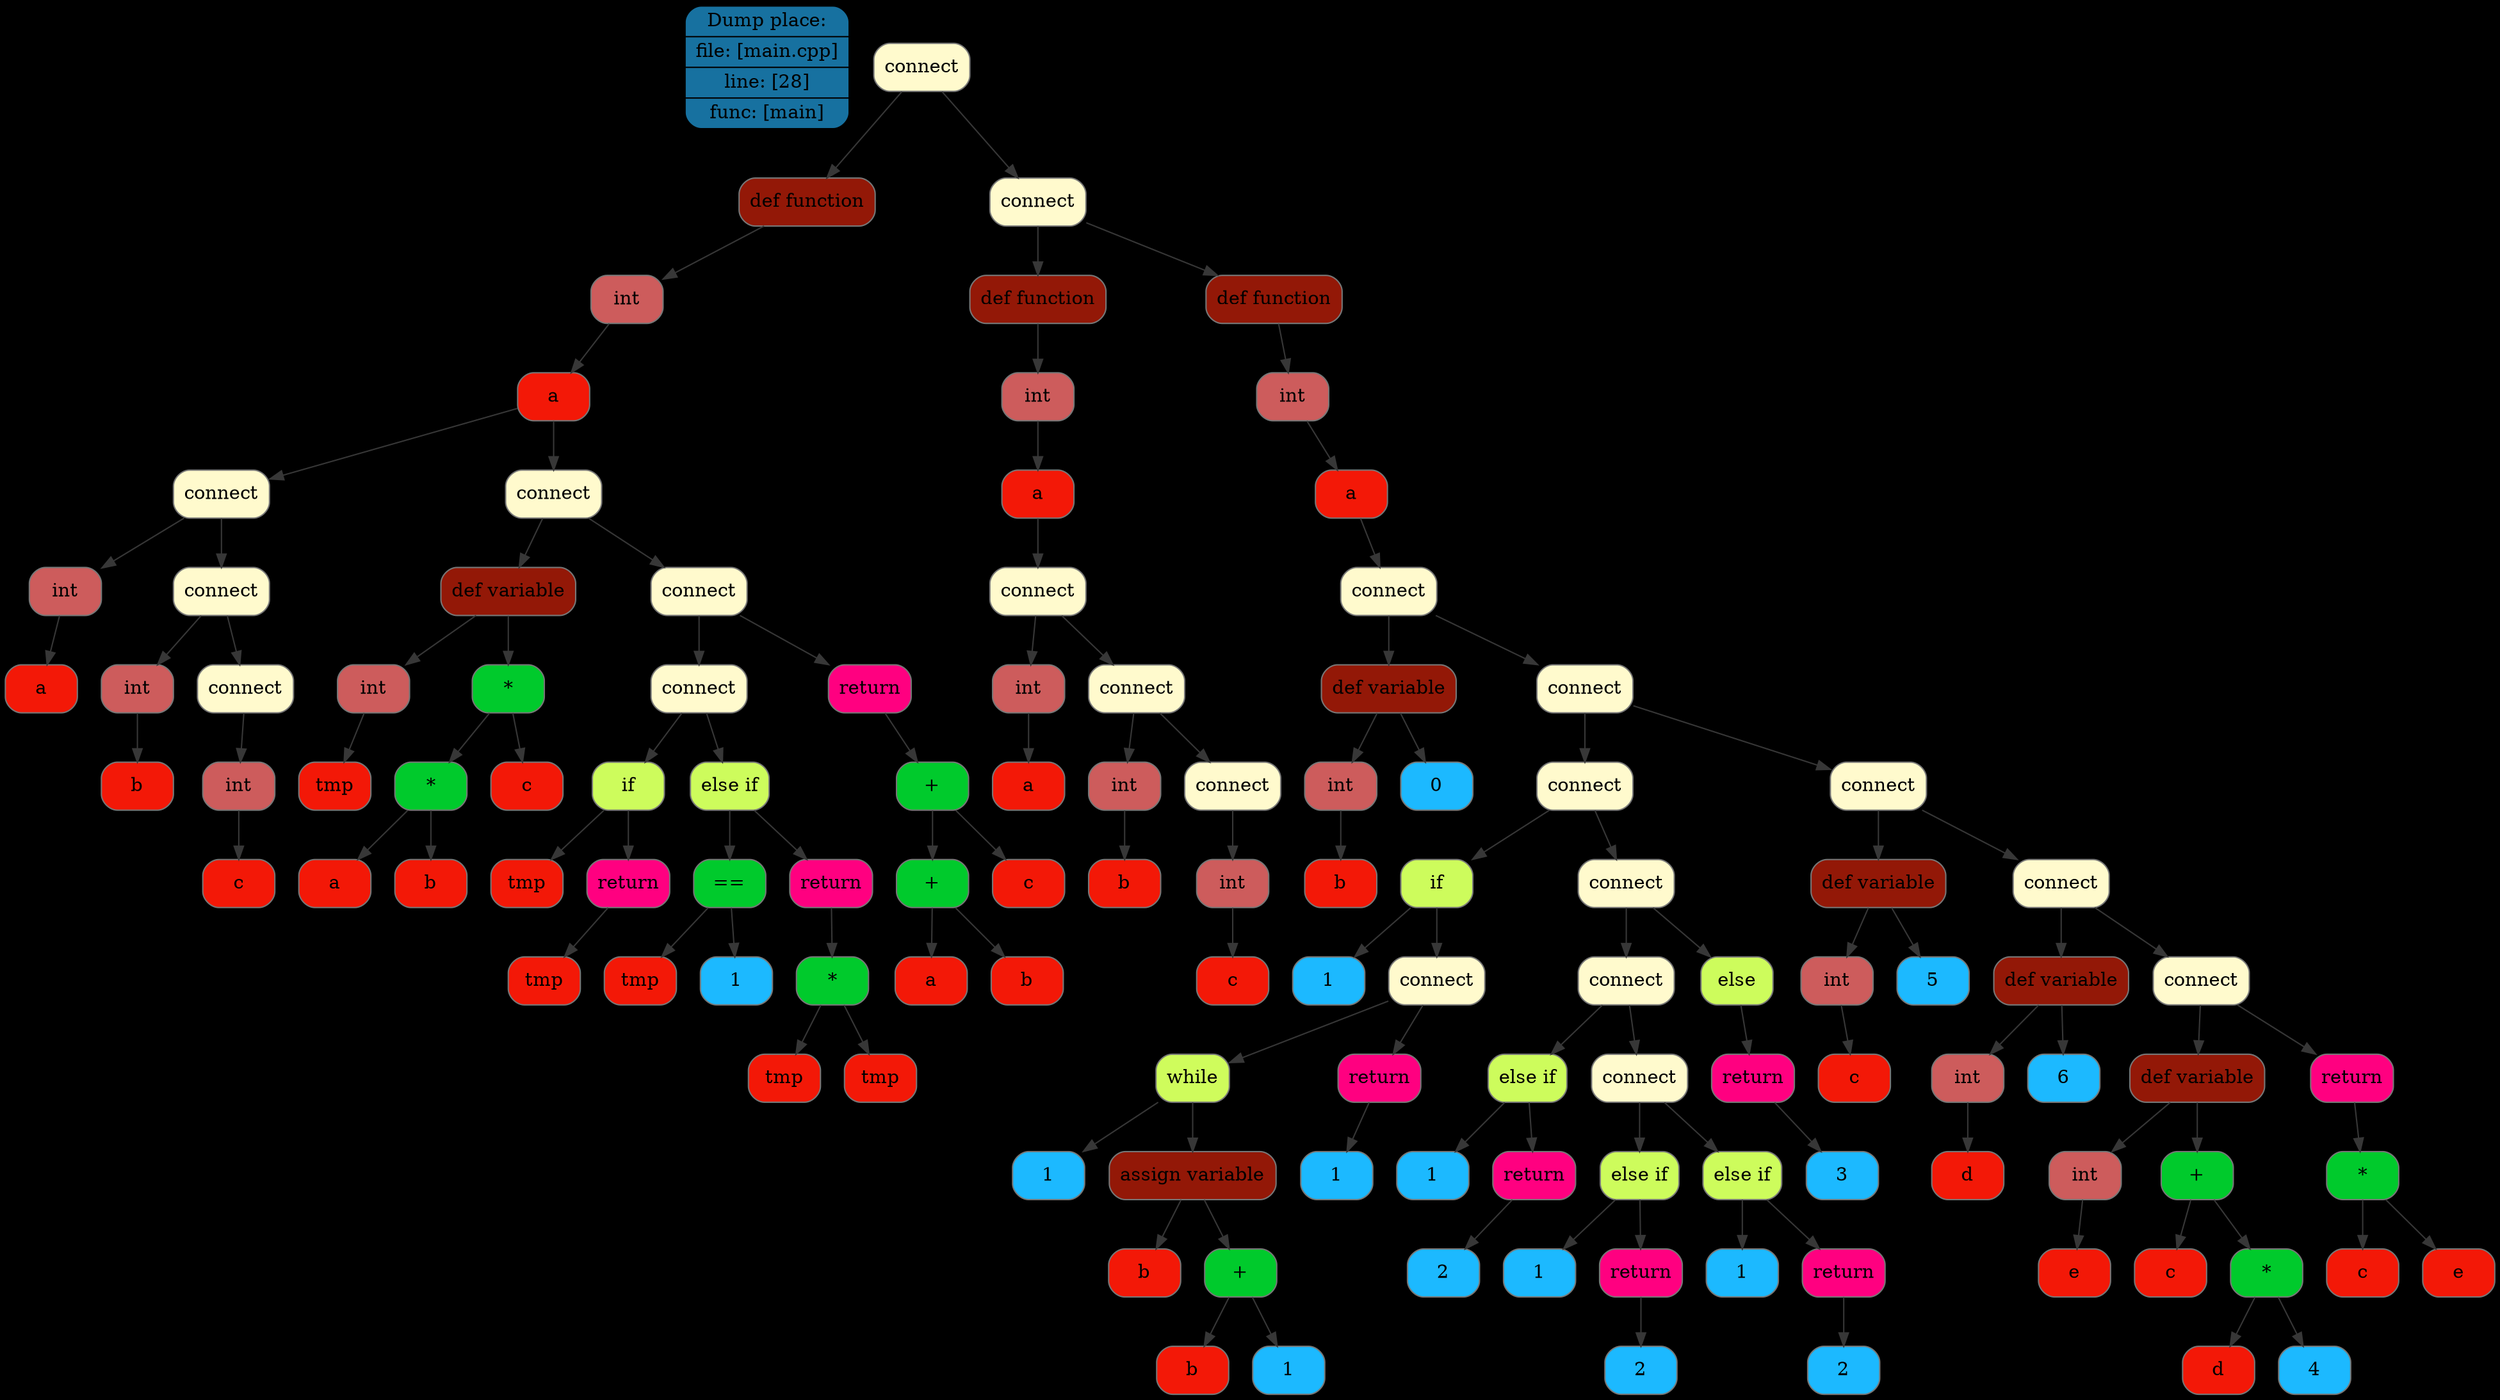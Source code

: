 digraph G{
rankdir=TB
graph [bgcolor="#000000"];
place[shape=Mrecord, style=filled, fillcolor="#1771a0", pos="0,1!",label = " { Dump place: | file: [main.cpp] | line: [28] | func: [main] } "color = "#000000"];
node0x5070000033c0[shape=Mrecord, style=filled, fillcolor="#FFFACD"label = "connect", color = "#777777"];
node0x507000003350[shape=Mrecord, style=filled, fillcolor="#931807"label = "def function", color = "#777777"];
node0x507000000090[shape=Mrecord, style=filled, fillcolor="#CD5C5C"label = "int", color = "#777777"];
node0x507000000100[shape=Mrecord, style=filled, fillcolor="#f31807"label = "a", color = "#777777"];
node0x507000000250[shape=Mrecord, style=filled, fillcolor="#FFFACD"label = "connect", color = "#777777"];
node0x507000000170[shape=Mrecord, style=filled, fillcolor="#CD5C5C"label = "int", color = "#777777"];
node0x5070000001e0[shape=Mrecord, style=filled, fillcolor="#f31807"label = "a", color = "#777777"];
node0x5070000003a0[shape=Mrecord, style=filled, fillcolor="#FFFACD"label = "connect", color = "#777777"];
node0x5070000002c0[shape=Mrecord, style=filled, fillcolor="#CD5C5C"label = "int", color = "#777777"];
node0x507000000330[shape=Mrecord, style=filled, fillcolor="#f31807"label = "b", color = "#777777"];
node0x5070000004f0[shape=Mrecord, style=filled, fillcolor="#FFFACD"label = "connect", color = "#777777"];
node0x507000000410[shape=Mrecord, style=filled, fillcolor="#CD5C5C"label = "int", color = "#777777"];
node0x507000000480[shape=Mrecord, style=filled, fillcolor="#f31807"label = "c", color = "#777777"];
node0x5070000011a0[shape=Mrecord, style=filled, fillcolor="#FFFACD"label = "connect", color = "#777777"];
node0x507000000870[shape=Mrecord, style=filled, fillcolor="#931807"label = "def variable", color = "#777777"];
node0x507000000560[shape=Mrecord, style=filled, fillcolor="#CD5C5C"label = "int", color = "#777777"];
node0x5070000005d0[shape=Mrecord, style=filled, fillcolor="#f31807"label = "tmp", color = "#777777"];
node0x507000000800[shape=Mrecord, style=filled, fillcolor="#00ca2c"label = "\*", color = "#777777"];
node0x507000000720[shape=Mrecord, style=filled, fillcolor="#00ca2c"label = "\*", color = "#777777"];
node0x507000000640[shape=Mrecord, style=filled, fillcolor="#f31807"label = "a", color = "#777777"];
node0x5070000006b0[shape=Mrecord, style=filled, fillcolor="#f31807"label = "b", color = "#777777"];
node0x507000000790[shape=Mrecord, style=filled, fillcolor="#f31807"label = "c", color = "#777777"];
node0x507000001130[shape=Mrecord, style=filled, fillcolor="#FFFACD"label = "connect", color = "#777777"];
node0x507000000e20[shape=Mrecord, style=filled, fillcolor="#FFFACD"label = "connect", color = "#777777"];
node0x507000000a30[shape=Mrecord, style=filled, fillcolor="#CDFC5C"label = "if", color = "#777777"];
node0x5070000008e0[shape=Mrecord, style=filled, fillcolor="#f31807"label = "tmp", color = "#777777"];
node0x5070000009c0[shape=Mrecord, style=filled, fillcolor="#FF0080"label = "return", color = "#777777"];
node0x507000000950[shape=Mrecord, style=filled, fillcolor="#f31807"label = "tmp", color = "#777777"];
node0x507000000db0[shape=Mrecord, style=filled, fillcolor="#CDFC5C"label = "else if", color = "#777777"];
node0x507000000b80[shape=Mrecord, style=filled, fillcolor="#00ca2c"label = "\==", color = "#777777"];
node0x507000000aa0[shape=Mrecord, style=filled, fillcolor="#f31807"label = "tmp", color = "#777777"];
node0x507000000b10[shape=Mrecord, style=filled, fillcolor="#1cb9ff"label = "1", color = "#777777"];
node0x507000000d40[shape=Mrecord, style=filled, fillcolor="#FF0080"label = "return", color = "#777777"];
node0x507000000cd0[shape=Mrecord, style=filled, fillcolor="#00ca2c"label = "\*", color = "#777777"];
node0x507000000bf0[shape=Mrecord, style=filled, fillcolor="#f31807"label = "tmp", color = "#777777"];
node0x507000000c60[shape=Mrecord, style=filled, fillcolor="#f31807"label = "tmp", color = "#777777"];
node0x5070000010c0[shape=Mrecord, style=filled, fillcolor="#FF0080"label = "return", color = "#777777"];
node0x507000001050[shape=Mrecord, style=filled, fillcolor="#00ca2c"label = "\+", color = "#777777"];
node0x507000000f70[shape=Mrecord, style=filled, fillcolor="#00ca2c"label = "\+", color = "#777777"];
node0x507000000e90[shape=Mrecord, style=filled, fillcolor="#f31807"label = "a", color = "#777777"];
node0x507000000f00[shape=Mrecord, style=filled, fillcolor="#f31807"label = "b", color = "#777777"];
node0x507000000fe0[shape=Mrecord, style=filled, fillcolor="#f31807"label = "c", color = "#777777"];
node0x5070000032e0[shape=Mrecord, style=filled, fillcolor="#FFFACD"label = "connect", color = "#777777"];
node0x507000003270[shape=Mrecord, style=filled, fillcolor="#931807"label = "def function", color = "#777777"];
node0x507000001210[shape=Mrecord, style=filled, fillcolor="#CD5C5C"label = "int", color = "#777777"];
node0x507000001280[shape=Mrecord, style=filled, fillcolor="#f31807"label = "a", color = "#777777"];
node0x5070000013d0[shape=Mrecord, style=filled, fillcolor="#FFFACD"label = "connect", color = "#777777"];
node0x5070000012f0[shape=Mrecord, style=filled, fillcolor="#CD5C5C"label = "int", color = "#777777"];
node0x507000001360[shape=Mrecord, style=filled, fillcolor="#f31807"label = "a", color = "#777777"];
node0x507000001520[shape=Mrecord, style=filled, fillcolor="#FFFACD"label = "connect", color = "#777777"];
node0x507000001440[shape=Mrecord, style=filled, fillcolor="#CD5C5C"label = "int", color = "#777777"];
node0x5070000014b0[shape=Mrecord, style=filled, fillcolor="#f31807"label = "b", color = "#777777"];
node0x507000001670[shape=Mrecord, style=filled, fillcolor="#FFFACD"label = "connect", color = "#777777"];
node0x507000001590[shape=Mrecord, style=filled, fillcolor="#CD5C5C"label = "int", color = "#777777"];
node0x507000001600[shape=Mrecord, style=filled, fillcolor="#f31807"label = "c", color = "#777777"];
node0x507000003200[shape=Mrecord, style=filled, fillcolor="#931807"label = "def function", color = "#777777"];
node0x5070000016e0[shape=Mrecord, style=filled, fillcolor="#CD5C5C"label = "int", color = "#777777"];
node0x507000001750[shape=Mrecord, style=filled, fillcolor="#f31807"label = "a", color = "#777777"];
node0x507000003190[shape=Mrecord, style=filled, fillcolor="#FFFACD"label = "connect", color = "#777777"];
node0x507000001910[shape=Mrecord, style=filled, fillcolor="#931807"label = "def variable", color = "#777777"];
node0x5070000017c0[shape=Mrecord, style=filled, fillcolor="#CD5C5C"label = "int", color = "#777777"];
node0x507000001830[shape=Mrecord, style=filled, fillcolor="#f31807"label = "b", color = "#777777"];
node0x5070000018a0[shape=Mrecord, style=filled, fillcolor="#1cb9ff"label = "0", color = "#777777"];
node0x507000003120[shape=Mrecord, style=filled, fillcolor="#FFFACD"label = "connect", color = "#777777"];
node0x5070000026a0[shape=Mrecord, style=filled, fillcolor="#FFFACD"label = "connect", color = "#777777"];
node0x507000001e50[shape=Mrecord, style=filled, fillcolor="#CDFC5C"label = "if", color = "#777777"];
node0x507000001980[shape=Mrecord, style=filled, fillcolor="#1cb9ff"label = "1", color = "#777777"];
node0x507000001de0[shape=Mrecord, style=filled, fillcolor="#FFFACD"label = "connect", color = "#777777"];
node0x507000001c90[shape=Mrecord, style=filled, fillcolor="#CFFC5C"label = "while", color = "#777777"];
node0x5070000019f0[shape=Mrecord, style=filled, fillcolor="#1cb9ff"label = "1", color = "#777777"];
node0x507000001c20[shape=Mrecord, style=filled, fillcolor="#931807"label = "assign variable", color = "#777777"];
node0x507000001a60[shape=Mrecord, style=filled, fillcolor="#f31807"label = "b", color = "#777777"];
node0x507000001bb0[shape=Mrecord, style=filled, fillcolor="#00ca2c"label = "\+", color = "#777777"];
node0x507000001ad0[shape=Mrecord, style=filled, fillcolor="#f31807"label = "b", color = "#777777"];
node0x507000001b40[shape=Mrecord, style=filled, fillcolor="#1cb9ff"label = "1", color = "#777777"];
node0x507000001d70[shape=Mrecord, style=filled, fillcolor="#FF0080"label = "return", color = "#777777"];
node0x507000001d00[shape=Mrecord, style=filled, fillcolor="#1cb9ff"label = "1", color = "#777777"];
node0x507000002630[shape=Mrecord, style=filled, fillcolor="#FFFACD"label = "connect", color = "#777777"];
node0x507000002470[shape=Mrecord, style=filled, fillcolor="#FFFACD"label = "connect", color = "#777777"];
node0x507000002010[shape=Mrecord, style=filled, fillcolor="#CDFC5C"label = "else if", color = "#777777"];
node0x507000001ec0[shape=Mrecord, style=filled, fillcolor="#1cb9ff"label = "1", color = "#777777"];
node0x507000001fa0[shape=Mrecord, style=filled, fillcolor="#FF0080"label = "return", color = "#777777"];
node0x507000001f30[shape=Mrecord, style=filled, fillcolor="#1cb9ff"label = "2", color = "#777777"];
node0x507000002400[shape=Mrecord, style=filled, fillcolor="#FFFACD"label = "connect", color = "#777777"];
node0x5070000021d0[shape=Mrecord, style=filled, fillcolor="#CDFC5C"label = "else if", color = "#777777"];
node0x507000002080[shape=Mrecord, style=filled, fillcolor="#1cb9ff"label = "1", color = "#777777"];
node0x507000002160[shape=Mrecord, style=filled, fillcolor="#FF0080"label = "return", color = "#777777"];
node0x5070000020f0[shape=Mrecord, style=filled, fillcolor="#1cb9ff"label = "2", color = "#777777"];
node0x507000002390[shape=Mrecord, style=filled, fillcolor="#CDFC5C"label = "else if", color = "#777777"];
node0x507000002240[shape=Mrecord, style=filled, fillcolor="#1cb9ff"label = "1", color = "#777777"];
node0x507000002320[shape=Mrecord, style=filled, fillcolor="#FF0080"label = "return", color = "#777777"];
node0x5070000022b0[shape=Mrecord, style=filled, fillcolor="#1cb9ff"label = "2", color = "#777777"];
node0x5070000025c0[shape=Mrecord, style=filled, fillcolor="#CDFC5C"label = "else", color = "#777777"];
node0x507000002550[shape=Mrecord, style=filled, fillcolor="#FF0080"label = "return", color = "#777777"];
node0x5070000024e0[shape=Mrecord, style=filled, fillcolor="#1cb9ff"label = "3", color = "#777777"];
node0x5070000030b0[shape=Mrecord, style=filled, fillcolor="#FFFACD"label = "connect", color = "#777777"];
node0x507000002860[shape=Mrecord, style=filled, fillcolor="#931807"label = "def variable", color = "#777777"];
node0x507000002710[shape=Mrecord, style=filled, fillcolor="#CD5C5C"label = "int", color = "#777777"];
node0x507000002780[shape=Mrecord, style=filled, fillcolor="#f31807"label = "c", color = "#777777"];
node0x5070000027f0[shape=Mrecord, style=filled, fillcolor="#1cb9ff"label = "5", color = "#777777"];
node0x507000003040[shape=Mrecord, style=filled, fillcolor="#FFFACD"label = "connect", color = "#777777"];
node0x507000002a20[shape=Mrecord, style=filled, fillcolor="#931807"label = "def variable", color = "#777777"];
node0x5070000028d0[shape=Mrecord, style=filled, fillcolor="#CD5C5C"label = "int", color = "#777777"];
node0x507000002940[shape=Mrecord, style=filled, fillcolor="#f31807"label = "d", color = "#777777"];
node0x5070000029b0[shape=Mrecord, style=filled, fillcolor="#1cb9ff"label = "6", color = "#777777"];
node0x507000002fd0[shape=Mrecord, style=filled, fillcolor="#FFFACD"label = "connect", color = "#777777"];
node0x507000002da0[shape=Mrecord, style=filled, fillcolor="#931807"label = "def variable", color = "#777777"];
node0x507000002a90[shape=Mrecord, style=filled, fillcolor="#CD5C5C"label = "int", color = "#777777"];
node0x507000002b00[shape=Mrecord, style=filled, fillcolor="#f31807"label = "e", color = "#777777"];
node0x507000002d30[shape=Mrecord, style=filled, fillcolor="#00ca2c"label = "\+", color = "#777777"];
node0x507000002b70[shape=Mrecord, style=filled, fillcolor="#f31807"label = "c", color = "#777777"];
node0x507000002cc0[shape=Mrecord, style=filled, fillcolor="#00ca2c"label = "\*", color = "#777777"];
node0x507000002be0[shape=Mrecord, style=filled, fillcolor="#f31807"label = "d", color = "#777777"];
node0x507000002c50[shape=Mrecord, style=filled, fillcolor="#1cb9ff"label = "4", color = "#777777"];
node0x507000002f60[shape=Mrecord, style=filled, fillcolor="#FF0080"label = "return", color = "#777777"];
node0x507000002ef0[shape=Mrecord, style=filled, fillcolor="#00ca2c"label = "\*", color = "#777777"];
node0x507000002e10[shape=Mrecord, style=filled, fillcolor="#f31807"label = "c", color = "#777777"];
node0x507000002e80[shape=Mrecord, style=filled, fillcolor="#f31807"label = "e", color = "#777777"];
edge[color="#373737"];
node0x5070000033c0->node0x507000003350;
node0x507000003350->node0x507000000090;
node0x507000000090->node0x507000000100;
node0x507000000100->node0x507000000250;
node0x507000000250->node0x507000000170;
node0x507000000170->node0x5070000001e0;
node0x507000000250->node0x5070000003a0;
node0x5070000003a0->node0x5070000002c0;
node0x5070000002c0->node0x507000000330;
node0x5070000003a0->node0x5070000004f0;
node0x5070000004f0->node0x507000000410;
node0x507000000410->node0x507000000480;
node0x507000000100->node0x5070000011a0;
node0x5070000011a0->node0x507000000870;
node0x507000000870->node0x507000000560;
node0x507000000560->node0x5070000005d0;
node0x507000000870->node0x507000000800;
node0x507000000800->node0x507000000720;
node0x507000000720->node0x507000000640;
node0x507000000720->node0x5070000006b0;
node0x507000000800->node0x507000000790;
node0x5070000011a0->node0x507000001130;
node0x507000001130->node0x507000000e20;
node0x507000000e20->node0x507000000a30;
node0x507000000a30->node0x5070000008e0;
node0x507000000a30->node0x5070000009c0;
node0x5070000009c0->node0x507000000950;
node0x507000000e20->node0x507000000db0;
node0x507000000db0->node0x507000000b80;
node0x507000000b80->node0x507000000aa0;
node0x507000000b80->node0x507000000b10;
node0x507000000db0->node0x507000000d40;
node0x507000000d40->node0x507000000cd0;
node0x507000000cd0->node0x507000000bf0;
node0x507000000cd0->node0x507000000c60;
node0x507000001130->node0x5070000010c0;
node0x5070000010c0->node0x507000001050;
node0x507000001050->node0x507000000f70;
node0x507000000f70->node0x507000000e90;
node0x507000000f70->node0x507000000f00;
node0x507000001050->node0x507000000fe0;
node0x5070000033c0->node0x5070000032e0;
node0x5070000032e0->node0x507000003270;
node0x507000003270->node0x507000001210;
node0x507000001210->node0x507000001280;
node0x507000001280->node0x5070000013d0;
node0x5070000013d0->node0x5070000012f0;
node0x5070000012f0->node0x507000001360;
node0x5070000013d0->node0x507000001520;
node0x507000001520->node0x507000001440;
node0x507000001440->node0x5070000014b0;
node0x507000001520->node0x507000001670;
node0x507000001670->node0x507000001590;
node0x507000001590->node0x507000001600;
node0x5070000032e0->node0x507000003200;
node0x507000003200->node0x5070000016e0;
node0x5070000016e0->node0x507000001750;
node0x507000001750->node0x507000003190;
node0x507000003190->node0x507000001910;
node0x507000001910->node0x5070000017c0;
node0x5070000017c0->node0x507000001830;
node0x507000001910->node0x5070000018a0;
node0x507000003190->node0x507000003120;
node0x507000003120->node0x5070000026a0;
node0x5070000026a0->node0x507000001e50;
node0x507000001e50->node0x507000001980;
node0x507000001e50->node0x507000001de0;
node0x507000001de0->node0x507000001c90;
node0x507000001c90->node0x5070000019f0;
node0x507000001c90->node0x507000001c20;
node0x507000001c20->node0x507000001a60;
node0x507000001c20->node0x507000001bb0;
node0x507000001bb0->node0x507000001ad0;
node0x507000001bb0->node0x507000001b40;
node0x507000001de0->node0x507000001d70;
node0x507000001d70->node0x507000001d00;
node0x5070000026a0->node0x507000002630;
node0x507000002630->node0x507000002470;
node0x507000002470->node0x507000002010;
node0x507000002010->node0x507000001ec0;
node0x507000002010->node0x507000001fa0;
node0x507000001fa0->node0x507000001f30;
node0x507000002470->node0x507000002400;
node0x507000002400->node0x5070000021d0;
node0x5070000021d0->node0x507000002080;
node0x5070000021d0->node0x507000002160;
node0x507000002160->node0x5070000020f0;
node0x507000002400->node0x507000002390;
node0x507000002390->node0x507000002240;
node0x507000002390->node0x507000002320;
node0x507000002320->node0x5070000022b0;
node0x507000002630->node0x5070000025c0;
node0x5070000025c0->node0x507000002550;
node0x507000002550->node0x5070000024e0;
node0x507000003120->node0x5070000030b0;
node0x5070000030b0->node0x507000002860;
node0x507000002860->node0x507000002710;
node0x507000002710->node0x507000002780;
node0x507000002860->node0x5070000027f0;
node0x5070000030b0->node0x507000003040;
node0x507000003040->node0x507000002a20;
node0x507000002a20->node0x5070000028d0;
node0x5070000028d0->node0x507000002940;
node0x507000002a20->node0x5070000029b0;
node0x507000003040->node0x507000002fd0;
node0x507000002fd0->node0x507000002da0;
node0x507000002da0->node0x507000002a90;
node0x507000002a90->node0x507000002b00;
node0x507000002da0->node0x507000002d30;
node0x507000002d30->node0x507000002b70;
node0x507000002d30->node0x507000002cc0;
node0x507000002cc0->node0x507000002be0;
node0x507000002cc0->node0x507000002c50;
node0x507000002fd0->node0x507000002f60;
node0x507000002f60->node0x507000002ef0;
node0x507000002ef0->node0x507000002e10;
node0x507000002ef0->node0x507000002e80;
}
